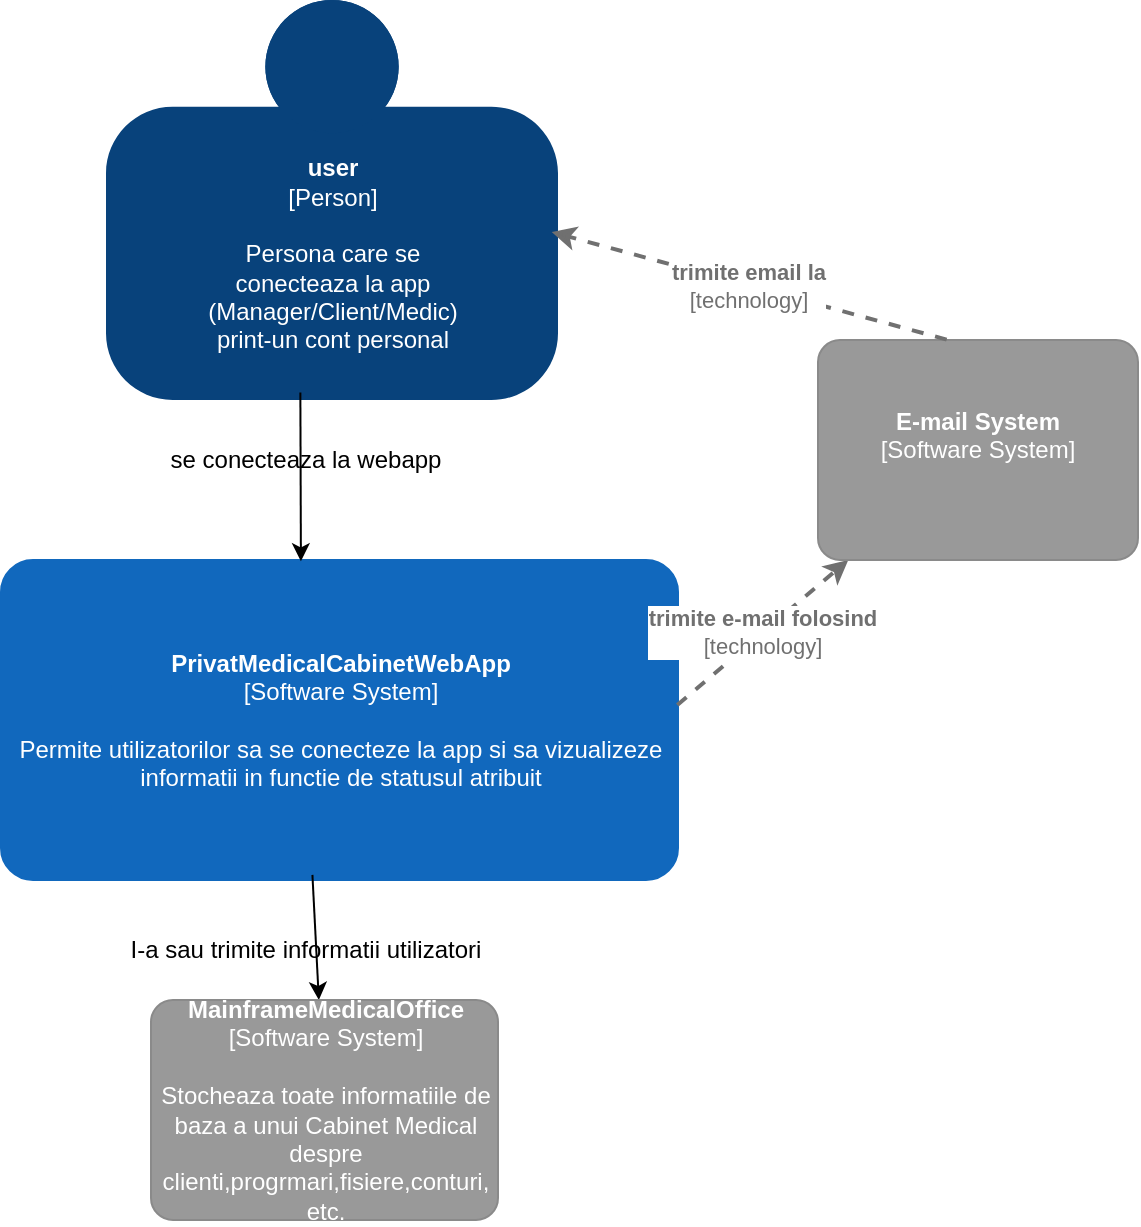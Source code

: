 <mxfile version="14.5.8" type="device"><diagram id="2R-wQYLRwkBqe-U092KU" name="Page-1"><mxGraphModel dx="1753" dy="685" grid="1" gridSize="10" guides="1" tooltips="1" connect="1" arrows="1" fold="1" page="1" pageScale="1" pageWidth="827" pageHeight="1169" math="0" shadow="0"><root><mxCell id="0"/><mxCell id="1" parent="0"/><object placeholders="1" c4Name="user" c4Type="Person" c4Description="Persona care se &#10;conecteaza la app&#10;(Manager/Client/Medic)&#10;print-un cont personal&#10;" label="&lt;b&gt;%c4Name%&lt;/b&gt;&lt;div&gt;[%c4Type%]&lt;/div&gt;&lt;br&gt;&lt;div&gt;%c4Description%&lt;/div&gt;" id="cUWw1ZSZaln3490XXD_b-24"><mxCell style="html=1;dashed=0;whitespace=wrap;fillColor=#08427b;strokeColor=none;fontColor=#ffffff;shape=mxgraph.c4.person;align=center;metaEdit=1;points=[[0.5,0,0],[1,0.5,0],[1,0.75,0],[0.75,1,0],[0.5,1,0],[0.25,1,0],[0,0.75,0],[0,0.5,0]];metaData={&quot;c4Type&quot;:{&quot;editable&quot;:false}};" parent="1" vertex="1"><mxGeometry x="74" y="110" width="226" height="200" as="geometry"/></mxCell></object><object placeholders="1" c4Name="PrivatMedicalCabinetWebApp" c4Type="Software System" c4Description="Permite utilizatorilor sa se conecteze la app si sa vizualizeze informatii in functie de statusul atribuit" label="&lt;b&gt;%c4Name%&lt;/b&gt;&lt;div&gt;[%c4Type%]&lt;/div&gt;&lt;br&gt;&lt;div&gt;%c4Description%&lt;/div&gt;" id="cUWw1ZSZaln3490XXD_b-26"><mxCell style="rounded=1;whiteSpace=wrap;html=1;labelBackgroundColor=none;fillColor=#1168BD;fontColor=#ffffff;align=center;arcSize=10;strokeColor=#1168BD;metaEdit=1;metaData={&quot;c4Type&quot;:{&quot;editable&quot;:false}};points=[[0.25,0,0],[0.5,0,0],[0.75,0,0],[1,0.25,0],[1,0.5,0],[1,0.75,0],[0.75,1,0],[0.5,1,0],[0.25,1,0],[0,0.75,0],[0,0.5,0],[0,0.25,0]];" parent="1" vertex="1"><mxGeometry x="21.5" y="390" width="338.5" height="160" as="geometry"/></mxCell></object><mxCell id="cUWw1ZSZaln3490XXD_b-19" value="se conecteaza la webapp" style="text;html=1;strokeColor=none;fillColor=none;align=center;verticalAlign=middle;whiteSpace=wrap;rounded=0;" parent="1" vertex="1"><mxGeometry x="74" y="310" width="200" height="60" as="geometry"/></mxCell><object placeholders="1" c4Type="Relationship" c4Technology="technology" c4Description="trimite e-mail folosind" label="&lt;div style=&quot;text-align: left&quot;&gt;&lt;div style=&quot;text-align: center&quot;&gt;&lt;b&gt;%c4Description%&lt;/b&gt;&lt;/div&gt;&lt;div style=&quot;text-align: center&quot;&gt;[%c4Technology%]&lt;/div&gt;&lt;/div&gt;" id="cUWw1ZSZaln3490XXD_b-30"><mxCell style="edgeStyle=none;rounded=0;html=1;jettySize=auto;orthogonalLoop=1;strokeColor=#707070;strokeWidth=2;fontColor=#707070;jumpStyle=none;dashed=1;metaEdit=1;metaData={&quot;c4Type&quot;:{&quot;editable&quot;:false}};exitX=0.999;exitY=0.453;exitDx=0;exitDy=0;exitPerimeter=0;" parent="1" source="cUWw1ZSZaln3490XXD_b-26" target="cUWw1ZSZaln3490XXD_b-39" edge="1"><mxGeometry width="160" relative="1" as="geometry"><mxPoint x="240" y="230" as="sourcePoint"/><mxPoint x="140" y="410" as="targetPoint"/></mxGeometry></mxCell></object><object placeholders="1" c4Name="E-mail System" c4Type="Software System" c4Description="" label="&lt;b&gt;%c4Name%&lt;/b&gt;&lt;div&gt;[%c4Type%]&lt;/div&gt;&lt;br&gt;&lt;div&gt;%c4Description%&lt;/div&gt;" id="cUWw1ZSZaln3490XXD_b-39"><mxCell style="rounded=1;whiteSpace=wrap;html=1;labelBackgroundColor=none;fillColor=#999999;fontColor=#ffffff;align=center;arcSize=10;strokeColor=#8A8A8A;metaEdit=1;metaData={&quot;c4Type&quot;:{&quot;editable&quot;:false}};points=[[0.25,0,0],[0.5,0,0],[0.75,0,0],[1,0.25,0],[1,0.5,0],[1,0.75,0],[0.75,1,0],[0.5,1,0],[0.25,1,0],[0,0.75,0],[0,0.5,0],[0,0.25,0]];" parent="1" vertex="1"><mxGeometry x="430" y="280" width="160" height="110.0" as="geometry"/></mxCell></object><object placeholders="1" c4Type="Relationship" c4Technology="technology" c4Description="trimite email la" label="&lt;div style=&quot;text-align: left&quot;&gt;&lt;div style=&quot;text-align: center&quot;&gt;&lt;b&gt;%c4Description%&lt;/b&gt;&lt;/div&gt;&lt;div style=&quot;text-align: center&quot;&gt;[%c4Technology%]&lt;/div&gt;&lt;/div&gt;" id="cUWw1ZSZaln3490XXD_b-40"><mxCell style="edgeStyle=none;rounded=0;html=1;jettySize=auto;orthogonalLoop=1;strokeColor=#707070;strokeWidth=2;fontColor=#707070;jumpStyle=none;dashed=1;metaEdit=1;metaData={&quot;c4Type&quot;:{&quot;editable&quot;:false}};exitX=0.402;exitY=-0.002;exitDx=0;exitDy=0;exitPerimeter=0;entryX=0.986;entryY=0.58;entryDx=0;entryDy=0;entryPerimeter=0;" parent="1" source="cUWw1ZSZaln3490XXD_b-39" target="cUWw1ZSZaln3490XXD_b-24" edge="1"><mxGeometry width="160" relative="1" as="geometry"><mxPoint x="304.73" y="515.365" as="sourcePoint"/><mxPoint x="599.28" y="469.79" as="targetPoint"/></mxGeometry></mxCell></object><mxCell id="cUWw1ZSZaln3490XXD_b-41" value="" style="endArrow=classic;html=1;fontColor=#000000;exitX=0.43;exitY=0.981;exitDx=0;exitDy=0;exitPerimeter=0;entryX=0.443;entryY=0.004;entryDx=0;entryDy=0;entryPerimeter=0;" parent="1" source="cUWw1ZSZaln3490XXD_b-24" target="cUWw1ZSZaln3490XXD_b-26" edge="1"><mxGeometry width="50" height="50" relative="1" as="geometry"><mxPoint x="390" y="330" as="sourcePoint"/><mxPoint x="440" y="280" as="targetPoint"/></mxGeometry></mxCell><mxCell id="cUWw1ZSZaln3490XXD_b-43" value="" style="endArrow=classic;html=1;fontColor=#000000;exitX=0.46;exitY=0.984;exitDx=0;exitDy=0;exitPerimeter=0;" parent="1" source="cUWw1ZSZaln3490XXD_b-26" target="cUWw1ZSZaln3490XXD_b-44" edge="1"><mxGeometry width="50" height="50" relative="1" as="geometry"><mxPoint x="390" y="910" as="sourcePoint"/><mxPoint x="185" y="760" as="targetPoint"/></mxGeometry></mxCell><object placeholders="1" c4Name="MainframeMedicalOffice" c4Type="Software System" c4Description="Stocheaza toate informatiile de baza a unui Cabinet Medical despre clienti,progrmari,fisiere,conturi, etc." label="&lt;b&gt;%c4Name%&lt;/b&gt;&lt;div&gt;[%c4Type%]&lt;/div&gt;&lt;br&gt;&lt;div&gt;%c4Description%&lt;/div&gt;" id="cUWw1ZSZaln3490XXD_b-44"><mxCell style="rounded=1;whiteSpace=wrap;html=1;labelBackgroundColor=none;fillColor=#999999;fontColor=#ffffff;align=center;arcSize=10;strokeColor=#8A8A8A;metaEdit=1;metaData={&quot;c4Type&quot;:{&quot;editable&quot;:false}};points=[[0.25,0,0],[0.5,0,0],[0.75,0,0],[1,0.25,0],[1,0.5,0],[1,0.75,0],[0.75,1,0],[0.5,1,0],[0.25,1,0],[0,0.75,0],[0,0.5,0],[0,0.25,0]];" parent="1" vertex="1"><mxGeometry x="96.5" y="610" width="173.5" height="110" as="geometry"/></mxCell></object><mxCell id="cUWw1ZSZaln3490XXD_b-45" value="I-a sau trimite informatii utilizatori" style="text;html=1;strokeColor=none;fillColor=none;align=center;verticalAlign=middle;whiteSpace=wrap;rounded=0;" parent="1" vertex="1"><mxGeometry x="74" y="555" width="200" height="60" as="geometry"/></mxCell></root></mxGraphModel></diagram></mxfile>